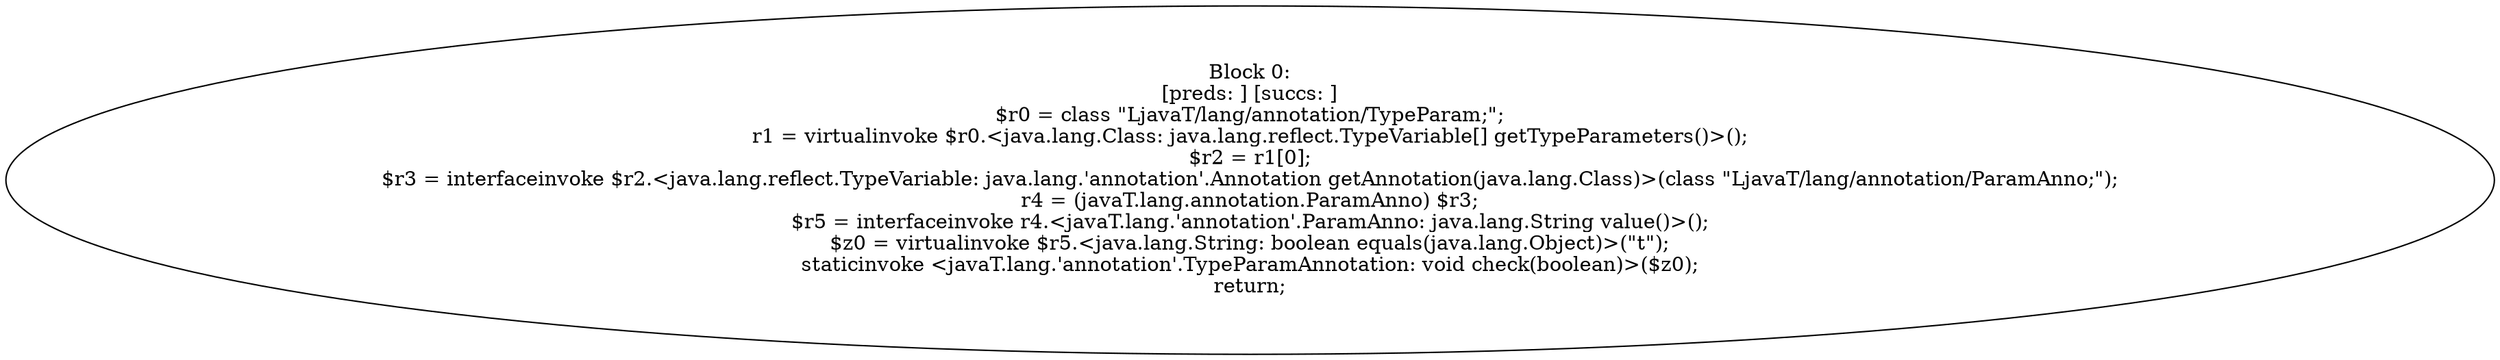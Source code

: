 digraph "unitGraph" {
    "Block 0:
[preds: ] [succs: ]
$r0 = class \"LjavaT/lang/annotation/TypeParam;\";
r1 = virtualinvoke $r0.<java.lang.Class: java.lang.reflect.TypeVariable[] getTypeParameters()>();
$r2 = r1[0];
$r3 = interfaceinvoke $r2.<java.lang.reflect.TypeVariable: java.lang.'annotation'.Annotation getAnnotation(java.lang.Class)>(class \"LjavaT/lang/annotation/ParamAnno;\");
r4 = (javaT.lang.annotation.ParamAnno) $r3;
$r5 = interfaceinvoke r4.<javaT.lang.'annotation'.ParamAnno: java.lang.String value()>();
$z0 = virtualinvoke $r5.<java.lang.String: boolean equals(java.lang.Object)>(\"t\");
staticinvoke <javaT.lang.'annotation'.TypeParamAnnotation: void check(boolean)>($z0);
return;
"
}
